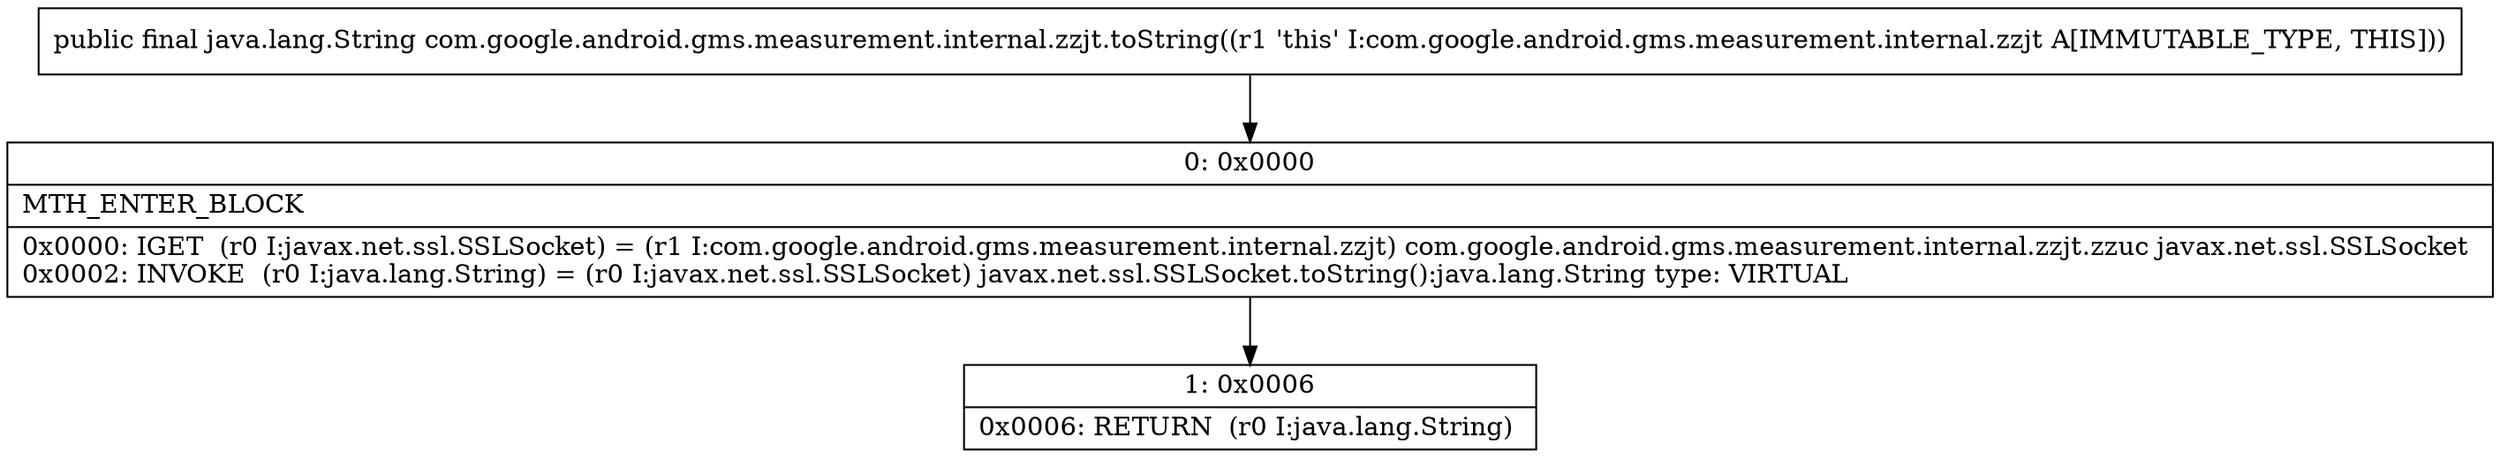 digraph "CFG forcom.google.android.gms.measurement.internal.zzjt.toString()Ljava\/lang\/String;" {
Node_0 [shape=record,label="{0\:\ 0x0000|MTH_ENTER_BLOCK\l|0x0000: IGET  (r0 I:javax.net.ssl.SSLSocket) = (r1 I:com.google.android.gms.measurement.internal.zzjt) com.google.android.gms.measurement.internal.zzjt.zzuc javax.net.ssl.SSLSocket \l0x0002: INVOKE  (r0 I:java.lang.String) = (r0 I:javax.net.ssl.SSLSocket) javax.net.ssl.SSLSocket.toString():java.lang.String type: VIRTUAL \l}"];
Node_1 [shape=record,label="{1\:\ 0x0006|0x0006: RETURN  (r0 I:java.lang.String) \l}"];
MethodNode[shape=record,label="{public final java.lang.String com.google.android.gms.measurement.internal.zzjt.toString((r1 'this' I:com.google.android.gms.measurement.internal.zzjt A[IMMUTABLE_TYPE, THIS])) }"];
MethodNode -> Node_0;
Node_0 -> Node_1;
}

